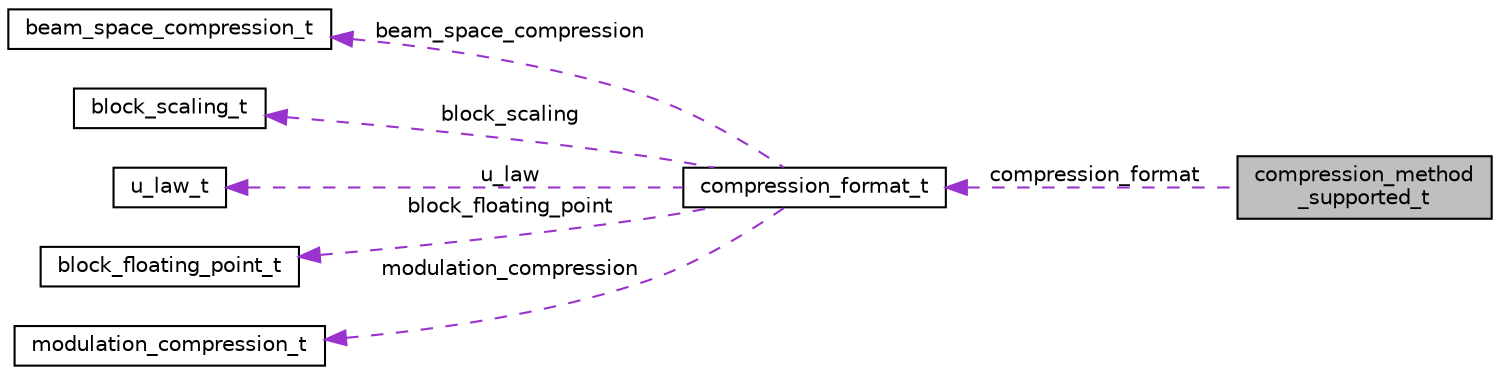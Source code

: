 digraph "compression_method_supported_t"
{
 // LATEX_PDF_SIZE
  bgcolor="transparent";
  edge [fontname="Helvetica",fontsize="10",labelfontname="Helvetica",labelfontsize="10"];
  node [fontname="Helvetica",fontsize="10",shape=record];
  rankdir="LR";
  Node1 [label="compression_method\l_supported_t",height=0.2,width=0.4,color="black", fillcolor="grey75", style="filled", fontcolor="black",tooltip=" "];
  Node2 -> Node1 [dir="back",color="darkorchid3",fontsize="10",style="dashed",label=" compression_format" ,fontname="Helvetica"];
  Node2 [label="compression_format_t",height=0.2,width=0.4,color="black",URL="$MplaneCompression_8h.html#unioncompression__format__t",tooltip=" "];
  Node3 -> Node2 [dir="back",color="darkorchid3",fontsize="10",style="dashed",label=" beam_space_compression" ,fontname="Helvetica"];
  Node3 [label="beam_space_compression_t",height=0.2,width=0.4,color="black",URL="$MplaneCompression_8h.html#structbeam__space__compression__t",tooltip=" "];
  Node4 -> Node2 [dir="back",color="darkorchid3",fontsize="10",style="dashed",label=" block_scaling" ,fontname="Helvetica"];
  Node4 [label="block_scaling_t",height=0.2,width=0.4,color="black",URL="$MplaneCompression_8h.html#structblock__scaling__t",tooltip=" "];
  Node5 -> Node2 [dir="back",color="darkorchid3",fontsize="10",style="dashed",label=" u_law" ,fontname="Helvetica"];
  Node5 [label="u_law_t",height=0.2,width=0.4,color="black",URL="$MplaneCompression_8h.html#structu__law__t",tooltip=" "];
  Node6 -> Node2 [dir="back",color="darkorchid3",fontsize="10",style="dashed",label=" block_floating_point" ,fontname="Helvetica"];
  Node6 [label="block_floating_point_t",height=0.2,width=0.4,color="black",URL="$MplaneCompression_8h.html#structblock__floating__point__t",tooltip=" "];
  Node7 -> Node2 [dir="back",color="darkorchid3",fontsize="10",style="dashed",label=" modulation_compression" ,fontname="Helvetica"];
  Node7 [label="modulation_compression_t",height=0.2,width=0.4,color="black",URL="$MplaneCompression_8h.html#structmodulation__compression__t",tooltip=" "];
}
